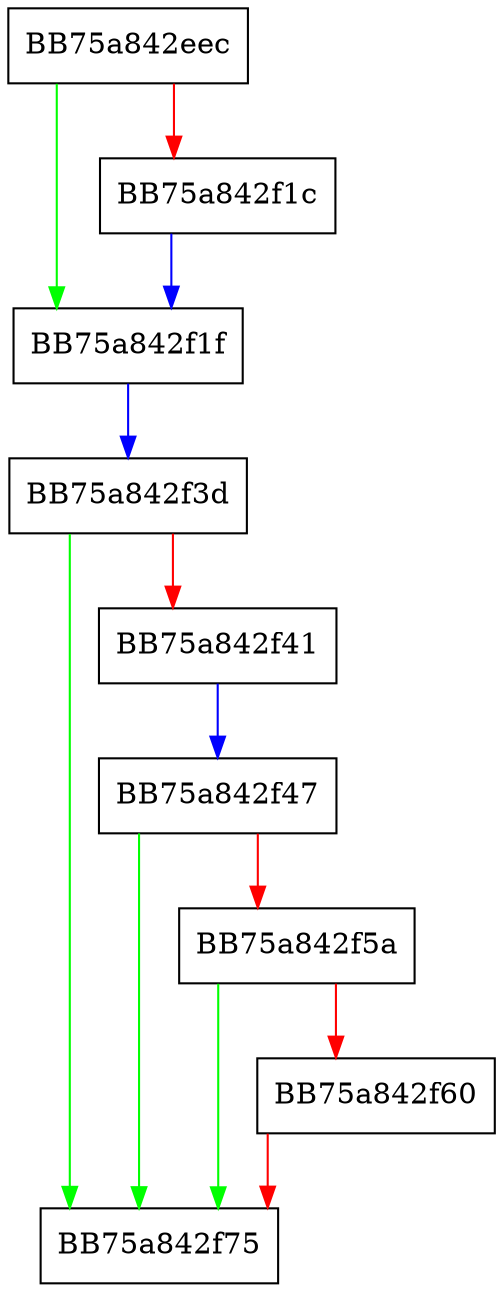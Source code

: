 digraph Serialize {
  node [shape="box"];
  graph [splines=ortho];
  BB75a842eec -> BB75a842f1f [color="green"];
  BB75a842eec -> BB75a842f1c [color="red"];
  BB75a842f1c -> BB75a842f1f [color="blue"];
  BB75a842f1f -> BB75a842f3d [color="blue"];
  BB75a842f3d -> BB75a842f75 [color="green"];
  BB75a842f3d -> BB75a842f41 [color="red"];
  BB75a842f41 -> BB75a842f47 [color="blue"];
  BB75a842f47 -> BB75a842f75 [color="green"];
  BB75a842f47 -> BB75a842f5a [color="red"];
  BB75a842f5a -> BB75a842f75 [color="green"];
  BB75a842f5a -> BB75a842f60 [color="red"];
  BB75a842f60 -> BB75a842f75 [color="red"];
}